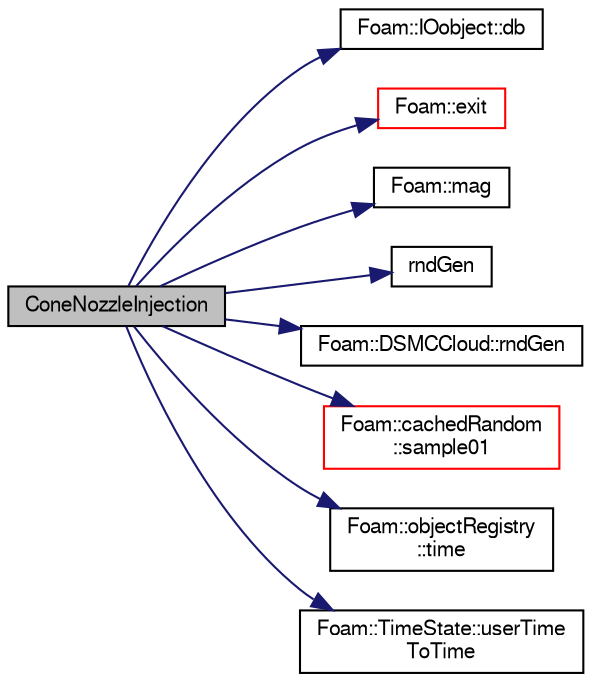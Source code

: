 digraph "ConeNozzleInjection"
{
  bgcolor="transparent";
  edge [fontname="FreeSans",fontsize="10",labelfontname="FreeSans",labelfontsize="10"];
  node [fontname="FreeSans",fontsize="10",shape=record];
  rankdir="LR";
  Node1 [label="ConeNozzleInjection",height=0.2,width=0.4,color="black", fillcolor="grey75", style="filled" fontcolor="black"];
  Node1 -> Node2 [color="midnightblue",fontsize="10",style="solid",fontname="FreeSans"];
  Node2 [label="Foam::IOobject::db",height=0.2,width=0.4,color="black",URL="$a01142.html#adf469b34fcd0250cef43ac4ce3f153ab",tooltip="Return the local objectRegistry. "];
  Node1 -> Node3 [color="midnightblue",fontsize="10",style="solid",fontname="FreeSans"];
  Node3 [label="Foam::exit",height=0.2,width=0.4,color="red",URL="$a10237.html#a06ca7250d8e89caf05243ec094843642"];
  Node1 -> Node4 [color="midnightblue",fontsize="10",style="solid",fontname="FreeSans"];
  Node4 [label="Foam::mag",height=0.2,width=0.4,color="black",URL="$a10237.html#a929da2a3fdcf3dacbbe0487d3a330dae"];
  Node1 -> Node5 [color="midnightblue",fontsize="10",style="solid",fontname="FreeSans"];
  Node5 [label="rndGen",height=0.2,width=0.4,color="black",URL="$a04030.html#a5131998e20f3c5a8bd03cf9b48cc76c7"];
  Node1 -> Node6 [color="midnightblue",fontsize="10",style="solid",fontname="FreeSans"];
  Node6 [label="Foam::DSMCCloud::rndGen",height=0.2,width=0.4,color="black",URL="$a00561.html#a15ae97dd2d17573e849ec14c8ff64df3",tooltip="Return refernce to the random object. "];
  Node1 -> Node7 [color="midnightblue",fontsize="10",style="solid",fontname="FreeSans"];
  Node7 [label="Foam::cachedRandom\l::sample01",height=0.2,width=0.4,color="red",URL="$a00178.html#a69e8ec3910ef84b36df7af5b8e692c0a",tooltip="Return a sample whose components lie in the range 0-1. "];
  Node1 -> Node8 [color="midnightblue",fontsize="10",style="solid",fontname="FreeSans"];
  Node8 [label="Foam::objectRegistry\l::time",height=0.2,width=0.4,color="black",URL="$a01640.html#a48fcf6de2789aff6b430b5fc1a05693f",tooltip="Return time. "];
  Node1 -> Node9 [color="midnightblue",fontsize="10",style="solid",fontname="FreeSans"];
  Node9 [label="Foam::TimeState::userTime\lToTime",height=0.2,width=0.4,color="black",URL="$a02542.html#a53b169b496268aa38cca7ce6ad8ff063",tooltip="Convert the user-time (e.g. CA deg) to real-time (s). "];
}
